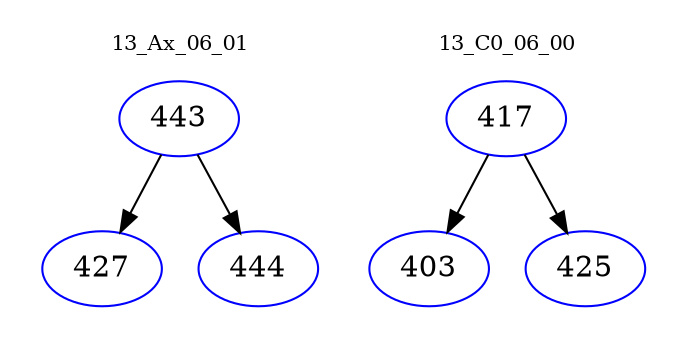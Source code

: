digraph{
subgraph cluster_0 {
color = white
label = "13_Ax_06_01";
fontsize=10;
T0_443 [label="443", color="blue"]
T0_443 -> T0_427 [color="black"]
T0_427 [label="427", color="blue"]
T0_443 -> T0_444 [color="black"]
T0_444 [label="444", color="blue"]
}
subgraph cluster_1 {
color = white
label = "13_C0_06_00";
fontsize=10;
T1_417 [label="417", color="blue"]
T1_417 -> T1_403 [color="black"]
T1_403 [label="403", color="blue"]
T1_417 -> T1_425 [color="black"]
T1_425 [label="425", color="blue"]
}
}
